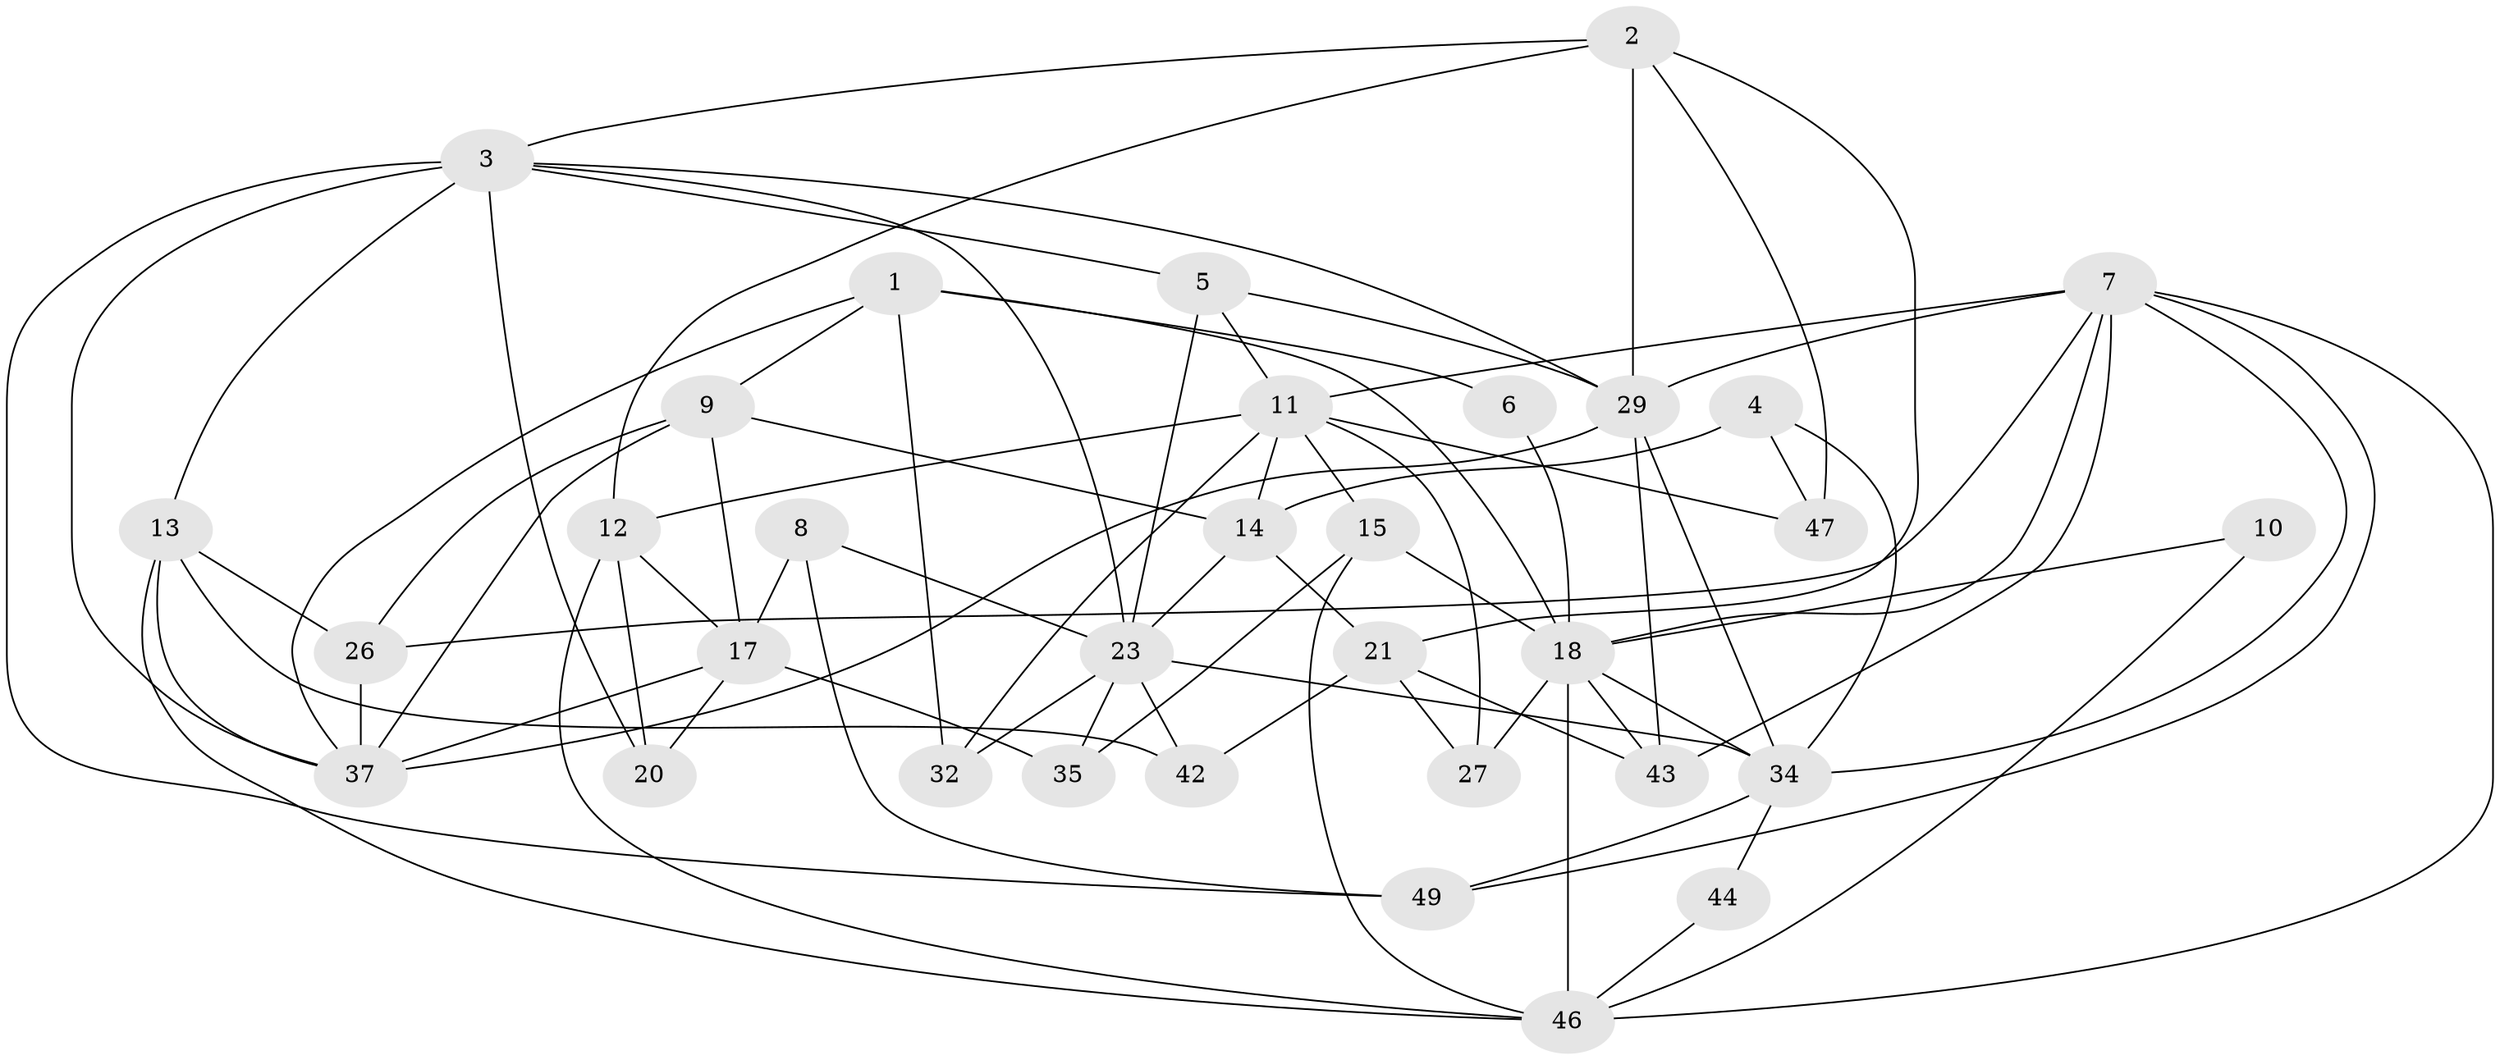 // original degree distribution, {3: 0.3333333333333333, 5: 0.23529411764705882, 2: 0.0784313725490196, 4: 0.23529411764705882, 6: 0.09803921568627451, 7: 0.0196078431372549}
// Generated by graph-tools (version 1.1) at 2025/41/03/06/25 10:41:52]
// undirected, 33 vertices, 80 edges
graph export_dot {
graph [start="1"]
  node [color=gray90,style=filled];
  1 [super="+40"];
  2;
  3 [super="+24"];
  4 [super="+22"];
  5;
  6;
  7 [super="+33"];
  8;
  9 [super="+45"];
  10;
  11 [super="+25"];
  12 [super="+28"];
  13 [super="+16"];
  14;
  15 [super="+30"];
  17 [super="+19"];
  18 [super="+31"];
  20;
  21 [super="+38"];
  23 [super="+39"];
  26 [super="+36"];
  27;
  29 [super="+41"];
  32;
  34 [super="+50"];
  35;
  37 [super="+51"];
  42;
  43;
  44;
  46 [super="+48"];
  47;
  49;
  1 -- 18;
  1 -- 32;
  1 -- 6;
  1 -- 37;
  1 -- 9;
  2 -- 29;
  2 -- 12;
  2 -- 47;
  2 -- 21;
  2 -- 3;
  3 -- 5;
  3 -- 29;
  3 -- 49;
  3 -- 23;
  3 -- 20;
  3 -- 37;
  3 -- 13;
  4 -- 14;
  4 -- 34;
  4 -- 47;
  5 -- 11;
  5 -- 29;
  5 -- 23;
  6 -- 18;
  7 -- 26;
  7 -- 29;
  7 -- 49;
  7 -- 18;
  7 -- 34;
  7 -- 43;
  7 -- 11;
  7 -- 46 [weight=2];
  8 -- 17;
  8 -- 23;
  8 -- 49;
  9 -- 14;
  9 -- 17;
  9 -- 26;
  9 -- 37;
  10 -- 18;
  10 -- 46;
  11 -- 15;
  11 -- 12;
  11 -- 32;
  11 -- 27;
  11 -- 14;
  11 -- 47;
  12 -- 20;
  12 -- 17;
  12 -- 46;
  13 -- 46;
  13 -- 42;
  13 -- 26 [weight=2];
  13 -- 37;
  14 -- 23;
  14 -- 21;
  15 -- 46;
  15 -- 18;
  15 -- 35;
  17 -- 37;
  17 -- 35;
  17 -- 20;
  18 -- 43;
  18 -- 27;
  18 -- 46 [weight=2];
  18 -- 34;
  21 -- 27;
  21 -- 43;
  21 -- 42;
  23 -- 42;
  23 -- 32;
  23 -- 34;
  23 -- 35;
  26 -- 37;
  29 -- 43;
  29 -- 34;
  29 -- 37;
  34 -- 49;
  34 -- 44;
  44 -- 46;
}
